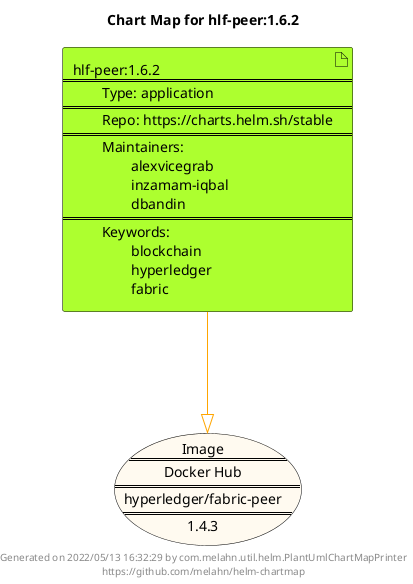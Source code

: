 @startuml
skinparam linetype ortho
skinparam backgroundColor white
skinparam usecaseBorderColor black
skinparam usecaseArrowColor LightSlateGray
skinparam artifactBorderColor black
skinparam artifactArrowColor LightSlateGray

title Chart Map for hlf-peer:1.6.2

'There is one referenced Helm Chart
artifact "hlf-peer:1.6.2\n====\n\tType: application\n====\n\tRepo: https://charts.helm.sh/stable\n====\n\tMaintainers: \n\t\talexvicegrab\n\t\tinzamam-iqbal\n\t\tdbandin\n====\n\tKeywords: \n\t\tblockchain\n\t\thyperledger\n\t\tfabric" as hlf_peer_1_6_2 #GreenYellow

'There is one referenced Docker Image
usecase "Image\n====\nDocker Hub\n====\nhyperledger/fabric-peer\n====\n1.4.3" as hyperledger_fabric_peer_1_4_3 #FloralWhite

'Chart Dependencies
hlf_peer_1_6_2--[#orange]-|>hyperledger_fabric_peer_1_4_3

center footer Generated on 2022/05/13 16:32:29 by com.melahn.util.helm.PlantUmlChartMapPrinter\nhttps://github.com/melahn/helm-chartmap
@enduml

